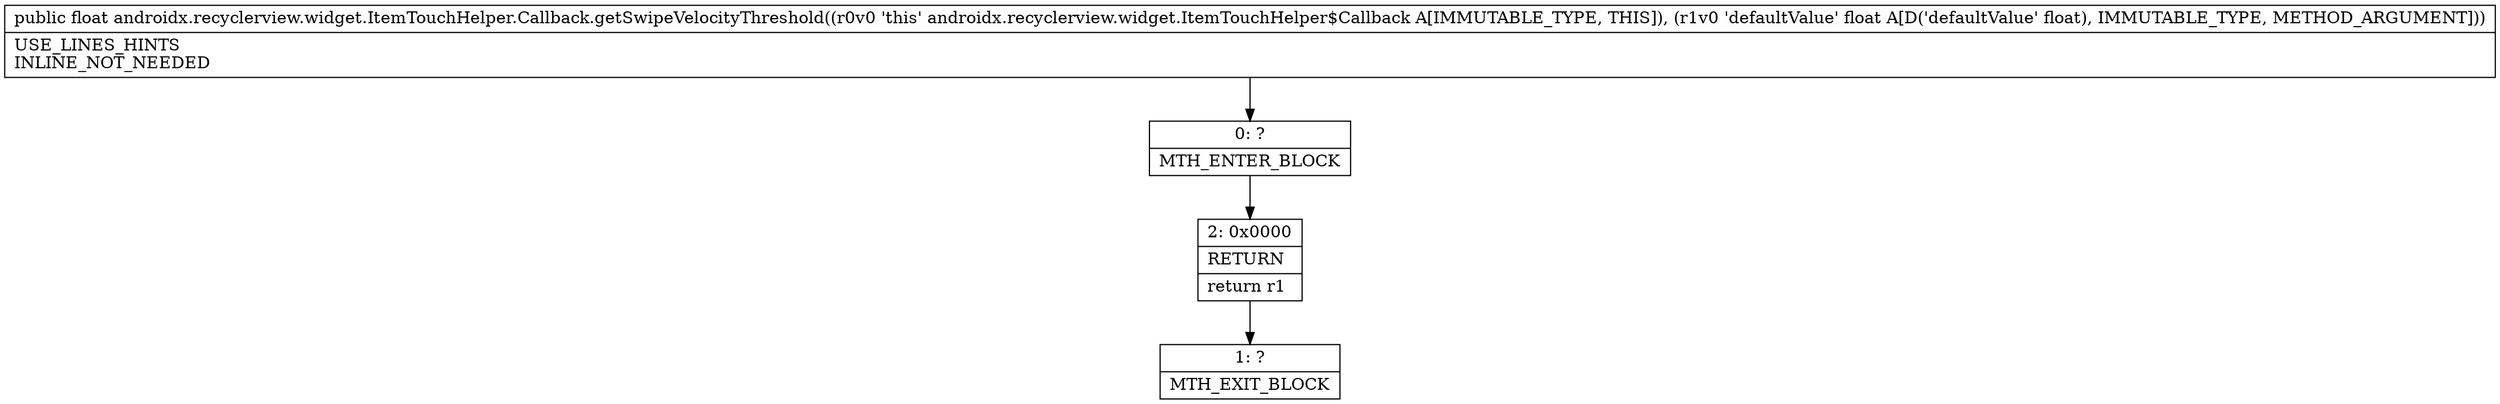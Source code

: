 digraph "CFG forandroidx.recyclerview.widget.ItemTouchHelper.Callback.getSwipeVelocityThreshold(F)F" {
Node_0 [shape=record,label="{0\:\ ?|MTH_ENTER_BLOCK\l}"];
Node_2 [shape=record,label="{2\:\ 0x0000|RETURN\l|return r1\l}"];
Node_1 [shape=record,label="{1\:\ ?|MTH_EXIT_BLOCK\l}"];
MethodNode[shape=record,label="{public float androidx.recyclerview.widget.ItemTouchHelper.Callback.getSwipeVelocityThreshold((r0v0 'this' androidx.recyclerview.widget.ItemTouchHelper$Callback A[IMMUTABLE_TYPE, THIS]), (r1v0 'defaultValue' float A[D('defaultValue' float), IMMUTABLE_TYPE, METHOD_ARGUMENT]))  | USE_LINES_HINTS\lINLINE_NOT_NEEDED\l}"];
MethodNode -> Node_0;Node_0 -> Node_2;
Node_2 -> Node_1;
}

